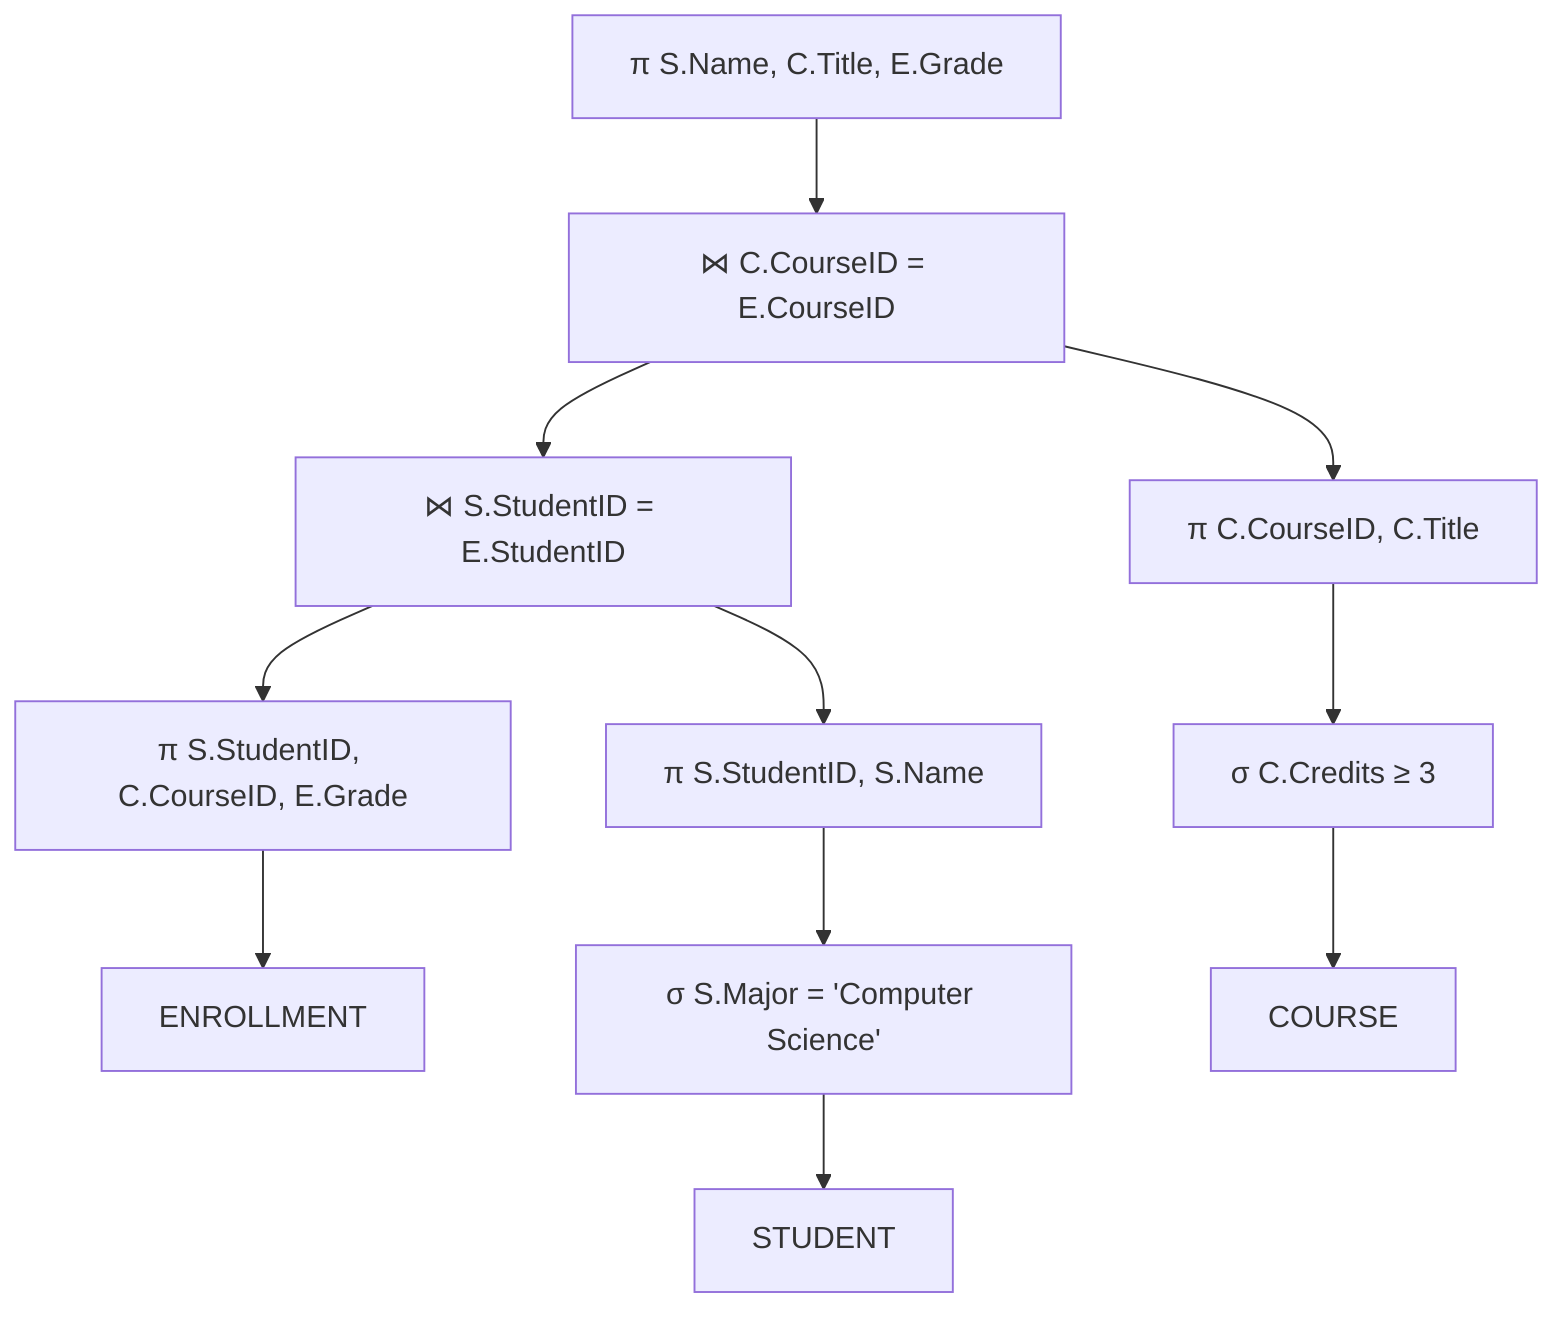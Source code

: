 graph TD
    A[π S.Name, C.Title, E.Grade] --> B
    B[⋈ C.CourseID = E.CourseID] --> C
    B --> D
    C[⋈ S.StudentID = E.StudentID] --> E
    C --> F
    D[π C.CourseID, C.Title] --> G
    E[π S.StudentID, C.CourseID, E.Grade] --> H[ENROLLMENT]
    F[π S.StudentID, S.Name] --> I
    G[σ C.Credits ≥ 3] --> J[COURSE]
    I[σ S.Major = 'Computer Science'] --> K[STUDENT]